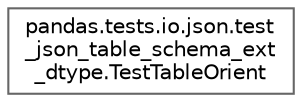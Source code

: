 digraph "Graphical Class Hierarchy"
{
 // LATEX_PDF_SIZE
  bgcolor="transparent";
  edge [fontname=Helvetica,fontsize=10,labelfontname=Helvetica,labelfontsize=10];
  node [fontname=Helvetica,fontsize=10,shape=box,height=0.2,width=0.4];
  rankdir="LR";
  Node0 [id="Node000000",label="pandas.tests.io.json.test\l_json_table_schema_ext\l_dtype.TestTableOrient",height=0.2,width=0.4,color="grey40", fillcolor="white", style="filled",URL="$d8/d41/classpandas_1_1tests_1_1io_1_1json_1_1test__json__table__schema__ext__dtype_1_1TestTableOrient.html",tooltip=" "];
}
